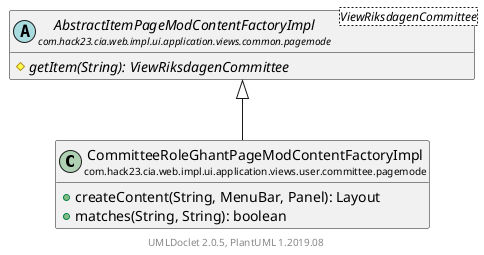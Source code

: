 @startuml
    set namespaceSeparator none
    hide empty fields
    hide empty methods

    class "<size:14>CommitteeRoleGhantPageModContentFactoryImpl\n<size:10>com.hack23.cia.web.impl.ui.application.views.user.committee.pagemode" as com.hack23.cia.web.impl.ui.application.views.user.committee.pagemode.CommitteeRoleGhantPageModContentFactoryImpl [[CommitteeRoleGhantPageModContentFactoryImpl.html]] {
        +createContent(String, MenuBar, Panel): Layout
        +matches(String, String): boolean
    }

    abstract class "<size:14>AbstractItemPageModContentFactoryImpl\n<size:10>com.hack23.cia.web.impl.ui.application.views.common.pagemode" as com.hack23.cia.web.impl.ui.application.views.common.pagemode.AbstractItemPageModContentFactoryImpl<ViewRiksdagenCommittee> [[../../../common/pagemode/AbstractItemPageModContentFactoryImpl.html]] {
        {abstract} #getItem(String): ViewRiksdagenCommittee
    }

    com.hack23.cia.web.impl.ui.application.views.common.pagemode.AbstractItemPageModContentFactoryImpl <|-- com.hack23.cia.web.impl.ui.application.views.user.committee.pagemode.CommitteeRoleGhantPageModContentFactoryImpl

    center footer UMLDoclet 2.0.5, PlantUML 1.2019.08
@enduml
